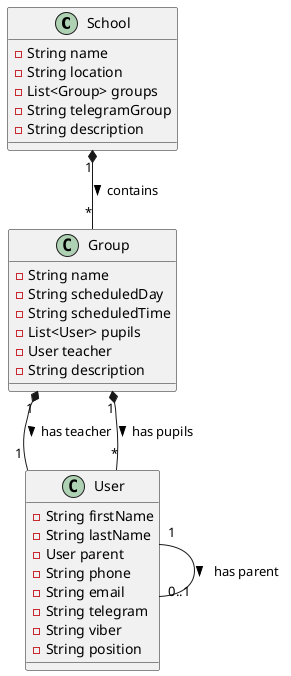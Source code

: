 @startuml School Structure

class School {
    - String name
    - String location
    - List<Group> groups
    - String telegramGroup
    - String description
}

class Group {
    - String name
    - String scheduledDay
    - String scheduledTime
    - List<User> pupils
    - User teacher
    - String description
}

class User {
    - String firstName
    - String lastName
    - User parent
    - String phone
    - String email
    - String telegram
    - String viber
    - String position
}

School "1" *-- "*" Group : contains >
Group "1" *-- "1" User : has teacher >
Group "1" *-- "*" User : has pupils >
User "1" -- "0..1" User : has parent >

@enduml 